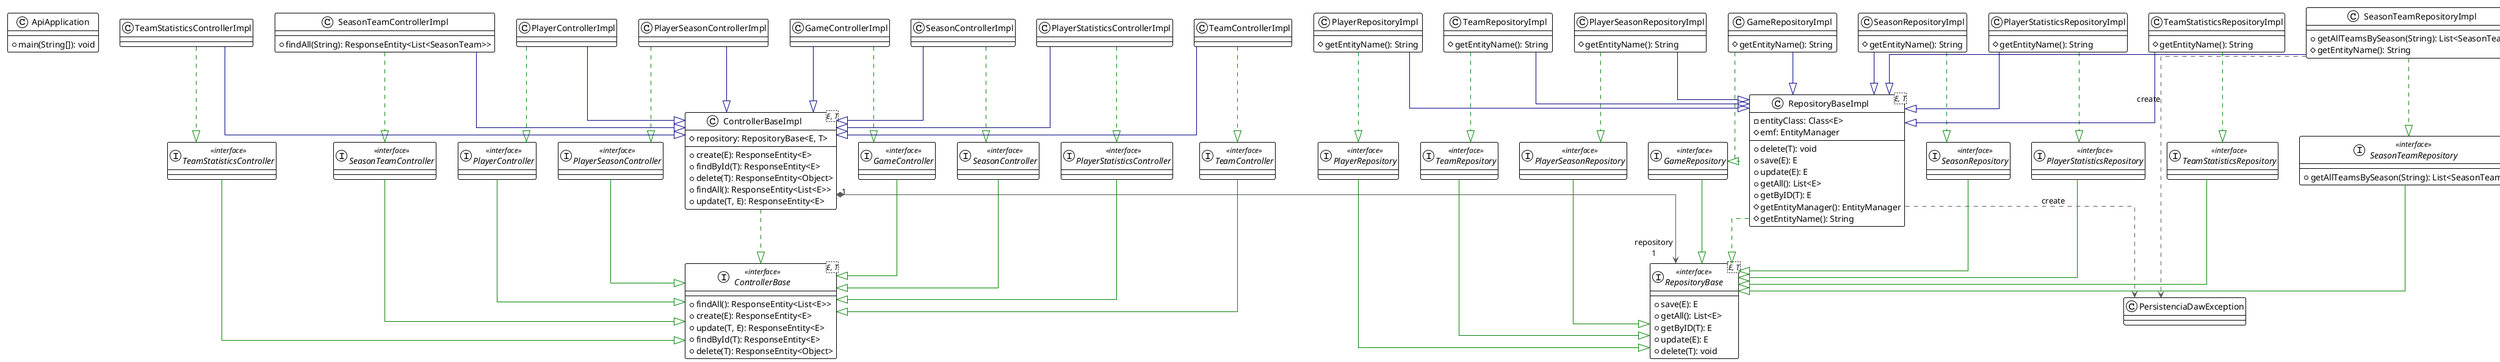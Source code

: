 @startuml

!theme plain
top to bottom direction
skinparam linetype ortho

class ApiApplication {
  + main(String[]): void
}

interface ControllerBase<E, T> << interface >> {
  + findAll(): ResponseEntity<List<E>>
  + create(E): ResponseEntity<E>
  + update(T, E): ResponseEntity<E>
  + findById(T): ResponseEntity<E>
  + delete(T): ResponseEntity<Object>
}

class ControllerBaseImpl<E, T> {
  # repository: RepositoryBase<E, T>
  + create(E): ResponseEntity<E>
  + findById(T): ResponseEntity<E>
  + delete(T): ResponseEntity<Object>
  + findAll(): ResponseEntity<List<E>>
  + update(T, E): ResponseEntity<E>
}

interface GameController << interface >>
class GameControllerImpl
interface GameRepository << interface >>
class GameRepositoryImpl {
  # getEntityName(): String
}
class PersistenciaDawException
interface PlayerController << interface >>
class PlayerControllerImpl
interface PlayerRepository << interface >>
class PlayerRepositoryImpl {
  # getEntityName(): String
}
interface PlayerSeasonController << interface >>
class PlayerSeasonControllerImpl
interface PlayerSeasonRepository << interface >>
class PlayerSeasonRepositoryImpl {
  # getEntityName(): String
}
interface PlayerStatisticsController << interface >>
class PlayerStatisticsControllerImpl
interface PlayerStatisticsRepository << interface >>
class PlayerStatisticsRepositoryImpl {
  # getEntityName(): String
}
interface RepositoryBase<E, T> << interface >> {
  + save(E): E
  + getAll(): List<E>
  + getByID(T): E
  + update(E): E
  + delete(T): void
}
class RepositoryBaseImpl<E, T> {
  - entityClass: Class<E>
  # emf: EntityManager
  + delete(T): void
  + save(E): E
  + update(E): E
  + getAll(): List<E>
  + getByID(T): E
  # getEntityManager(): EntityManager
  # getEntityName(): String
}
interface SeasonController << interface >>
class SeasonControllerImpl
interface SeasonRepository << interface >>
class SeasonRepositoryImpl {
  # getEntityName(): String
}
interface SeasonTeamController << interface >>
class SeasonTeamControllerImpl {
  + findAll(String): ResponseEntity<List<SeasonTeam>>
}
interface SeasonTeamRepository << interface >> {
  + getAllTeamsBySeason(String): List<SeasonTeam>
}
class SeasonTeamRepositoryImpl {
  + getAllTeamsBySeason(String): List<SeasonTeam>
  # getEntityName(): String
}
interface TeamController << interface >>
class TeamControllerImpl
interface TeamRepository << interface >>
class TeamRepositoryImpl {
  # getEntityName(): String
}
interface TeamStatisticsController << interface >>
class TeamStatisticsControllerImpl
interface TeamStatisticsRepository << interface >>
class TeamStatisticsRepositoryImpl {
  # getEntityName(): String
}

ControllerBaseImpl              -[#008200,dashed]-^  ControllerBase                 
ControllerBaseImpl             "1" *-[#595959,plain]-> "repository\n1" RepositoryBase                 
GameController                  -[#008200,plain]-^  ControllerBase                 
GameControllerImpl              -[#000082,plain]-^  ControllerBaseImpl             
GameControllerImpl              -[#008200,dashed]-^  GameController                 
GameRepository                  -[#008200,plain]-^  RepositoryBase                 
GameRepositoryImpl              -[#008200,dashed]-^  GameRepository                 
GameRepositoryImpl              -[#000082,plain]-^  RepositoryBaseImpl             
PlayerController                -[#008200,plain]-^  ControllerBase                 
PlayerControllerImpl            -[#000082,plain]-^  ControllerBaseImpl             
PlayerControllerImpl            -[#008200,dashed]-^  PlayerController               
PlayerRepository                -[#008200,plain]-^  RepositoryBase                 
PlayerRepositoryImpl            -[#008200,dashed]-^  PlayerRepository               
PlayerRepositoryImpl            -[#000082,plain]-^  RepositoryBaseImpl             
PlayerSeasonController          -[#008200,plain]-^  ControllerBase                 
PlayerSeasonControllerImpl      -[#000082,plain]-^  ControllerBaseImpl             
PlayerSeasonControllerImpl      -[#008200,dashed]-^  PlayerSeasonController         
PlayerSeasonRepository          -[#008200,plain]-^  RepositoryBase                 
PlayerSeasonRepositoryImpl      -[#008200,dashed]-^  PlayerSeasonRepository         
PlayerSeasonRepositoryImpl      -[#000082,plain]-^  RepositoryBaseImpl             
PlayerStatisticsController      -[#008200,plain]-^  ControllerBase                 
PlayerStatisticsControllerImpl  -[#000082,plain]-^  ControllerBaseImpl             
PlayerStatisticsControllerImpl  -[#008200,dashed]-^  PlayerStatisticsController     
PlayerStatisticsRepository      -[#008200,plain]-^  RepositoryBase                 
PlayerStatisticsRepositoryImpl  -[#008200,dashed]-^  PlayerStatisticsRepository     
PlayerStatisticsRepositoryImpl  -[#000082,plain]-^  RepositoryBaseImpl             
RepositoryBaseImpl              -[#595959,dashed]->  PersistenciaDawException       : "«create»"
RepositoryBaseImpl              -[#008200,dashed]-^  RepositoryBase                 
SeasonController                -[#008200,plain]-^  ControllerBase                 
SeasonControllerImpl            -[#000082,plain]-^  ControllerBaseImpl             
SeasonControllerImpl            -[#008200,dashed]-^  SeasonController               
SeasonRepository                -[#008200,plain]-^  RepositoryBase                 
SeasonRepositoryImpl            -[#000082,plain]-^  RepositoryBaseImpl             
SeasonRepositoryImpl            -[#008200,dashed]-^  SeasonRepository               
SeasonTeamController            -[#008200,plain]-^  ControllerBase                 
SeasonTeamControllerImpl        -[#000082,plain]-^  ControllerBaseImpl             
SeasonTeamControllerImpl        -[#008200,dashed]-^  SeasonTeamController           
SeasonTeamRepository            -[#008200,plain]-^  RepositoryBase                 
SeasonTeamRepositoryImpl        -[#595959,dashed]->  PersistenciaDawException       : "«create»"
SeasonTeamRepositoryImpl        -[#000082,plain]-^  RepositoryBaseImpl             
SeasonTeamRepositoryImpl        -[#008200,dashed]-^  SeasonTeamRepository           
TeamController                  -[#008200,plain]-^  ControllerBase                 
TeamControllerImpl              -[#000082,plain]-^  ControllerBaseImpl             
TeamControllerImpl              -[#008200,dashed]-^  TeamController                 
TeamRepository                  -[#008200,plain]-^  RepositoryBase                 
TeamRepositoryImpl              -[#000082,plain]-^  RepositoryBaseImpl             
TeamRepositoryImpl              -[#008200,dashed]-^  TeamRepository                 
TeamStatisticsController        -[#008200,plain]-^  ControllerBase                 
TeamStatisticsControllerImpl    -[#000082,plain]-^  ControllerBaseImpl             
TeamStatisticsControllerImpl    -[#008200,dashed]-^  TeamStatisticsController       
TeamStatisticsRepository        -[#008200,plain]-^  RepositoryBase                 
TeamStatisticsRepositoryImpl    -[#000082,plain]-^  RepositoryBaseImpl             
TeamStatisticsRepositoryImpl    -[#008200,dashed]-^  TeamStatisticsRepository       

@enduml

